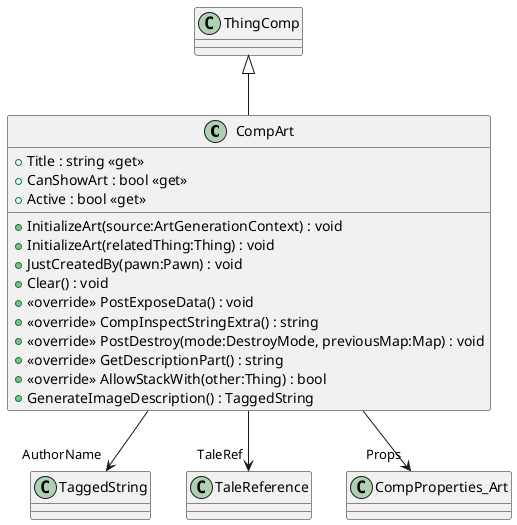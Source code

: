 @startuml
class CompArt {
    + Title : string <<get>>
    + CanShowArt : bool <<get>>
    + Active : bool <<get>>
    + InitializeArt(source:ArtGenerationContext) : void
    + InitializeArt(relatedThing:Thing) : void
    + JustCreatedBy(pawn:Pawn) : void
    + Clear() : void
    + <<override>> PostExposeData() : void
    + <<override>> CompInspectStringExtra() : string
    + <<override>> PostDestroy(mode:DestroyMode, previousMap:Map) : void
    + <<override>> GetDescriptionPart() : string
    + <<override>> AllowStackWith(other:Thing) : bool
    + GenerateImageDescription() : TaggedString
}
ThingComp <|-- CompArt
CompArt --> "AuthorName" TaggedString
CompArt --> "TaleRef" TaleReference
CompArt --> "Props" CompProperties_Art
@enduml

